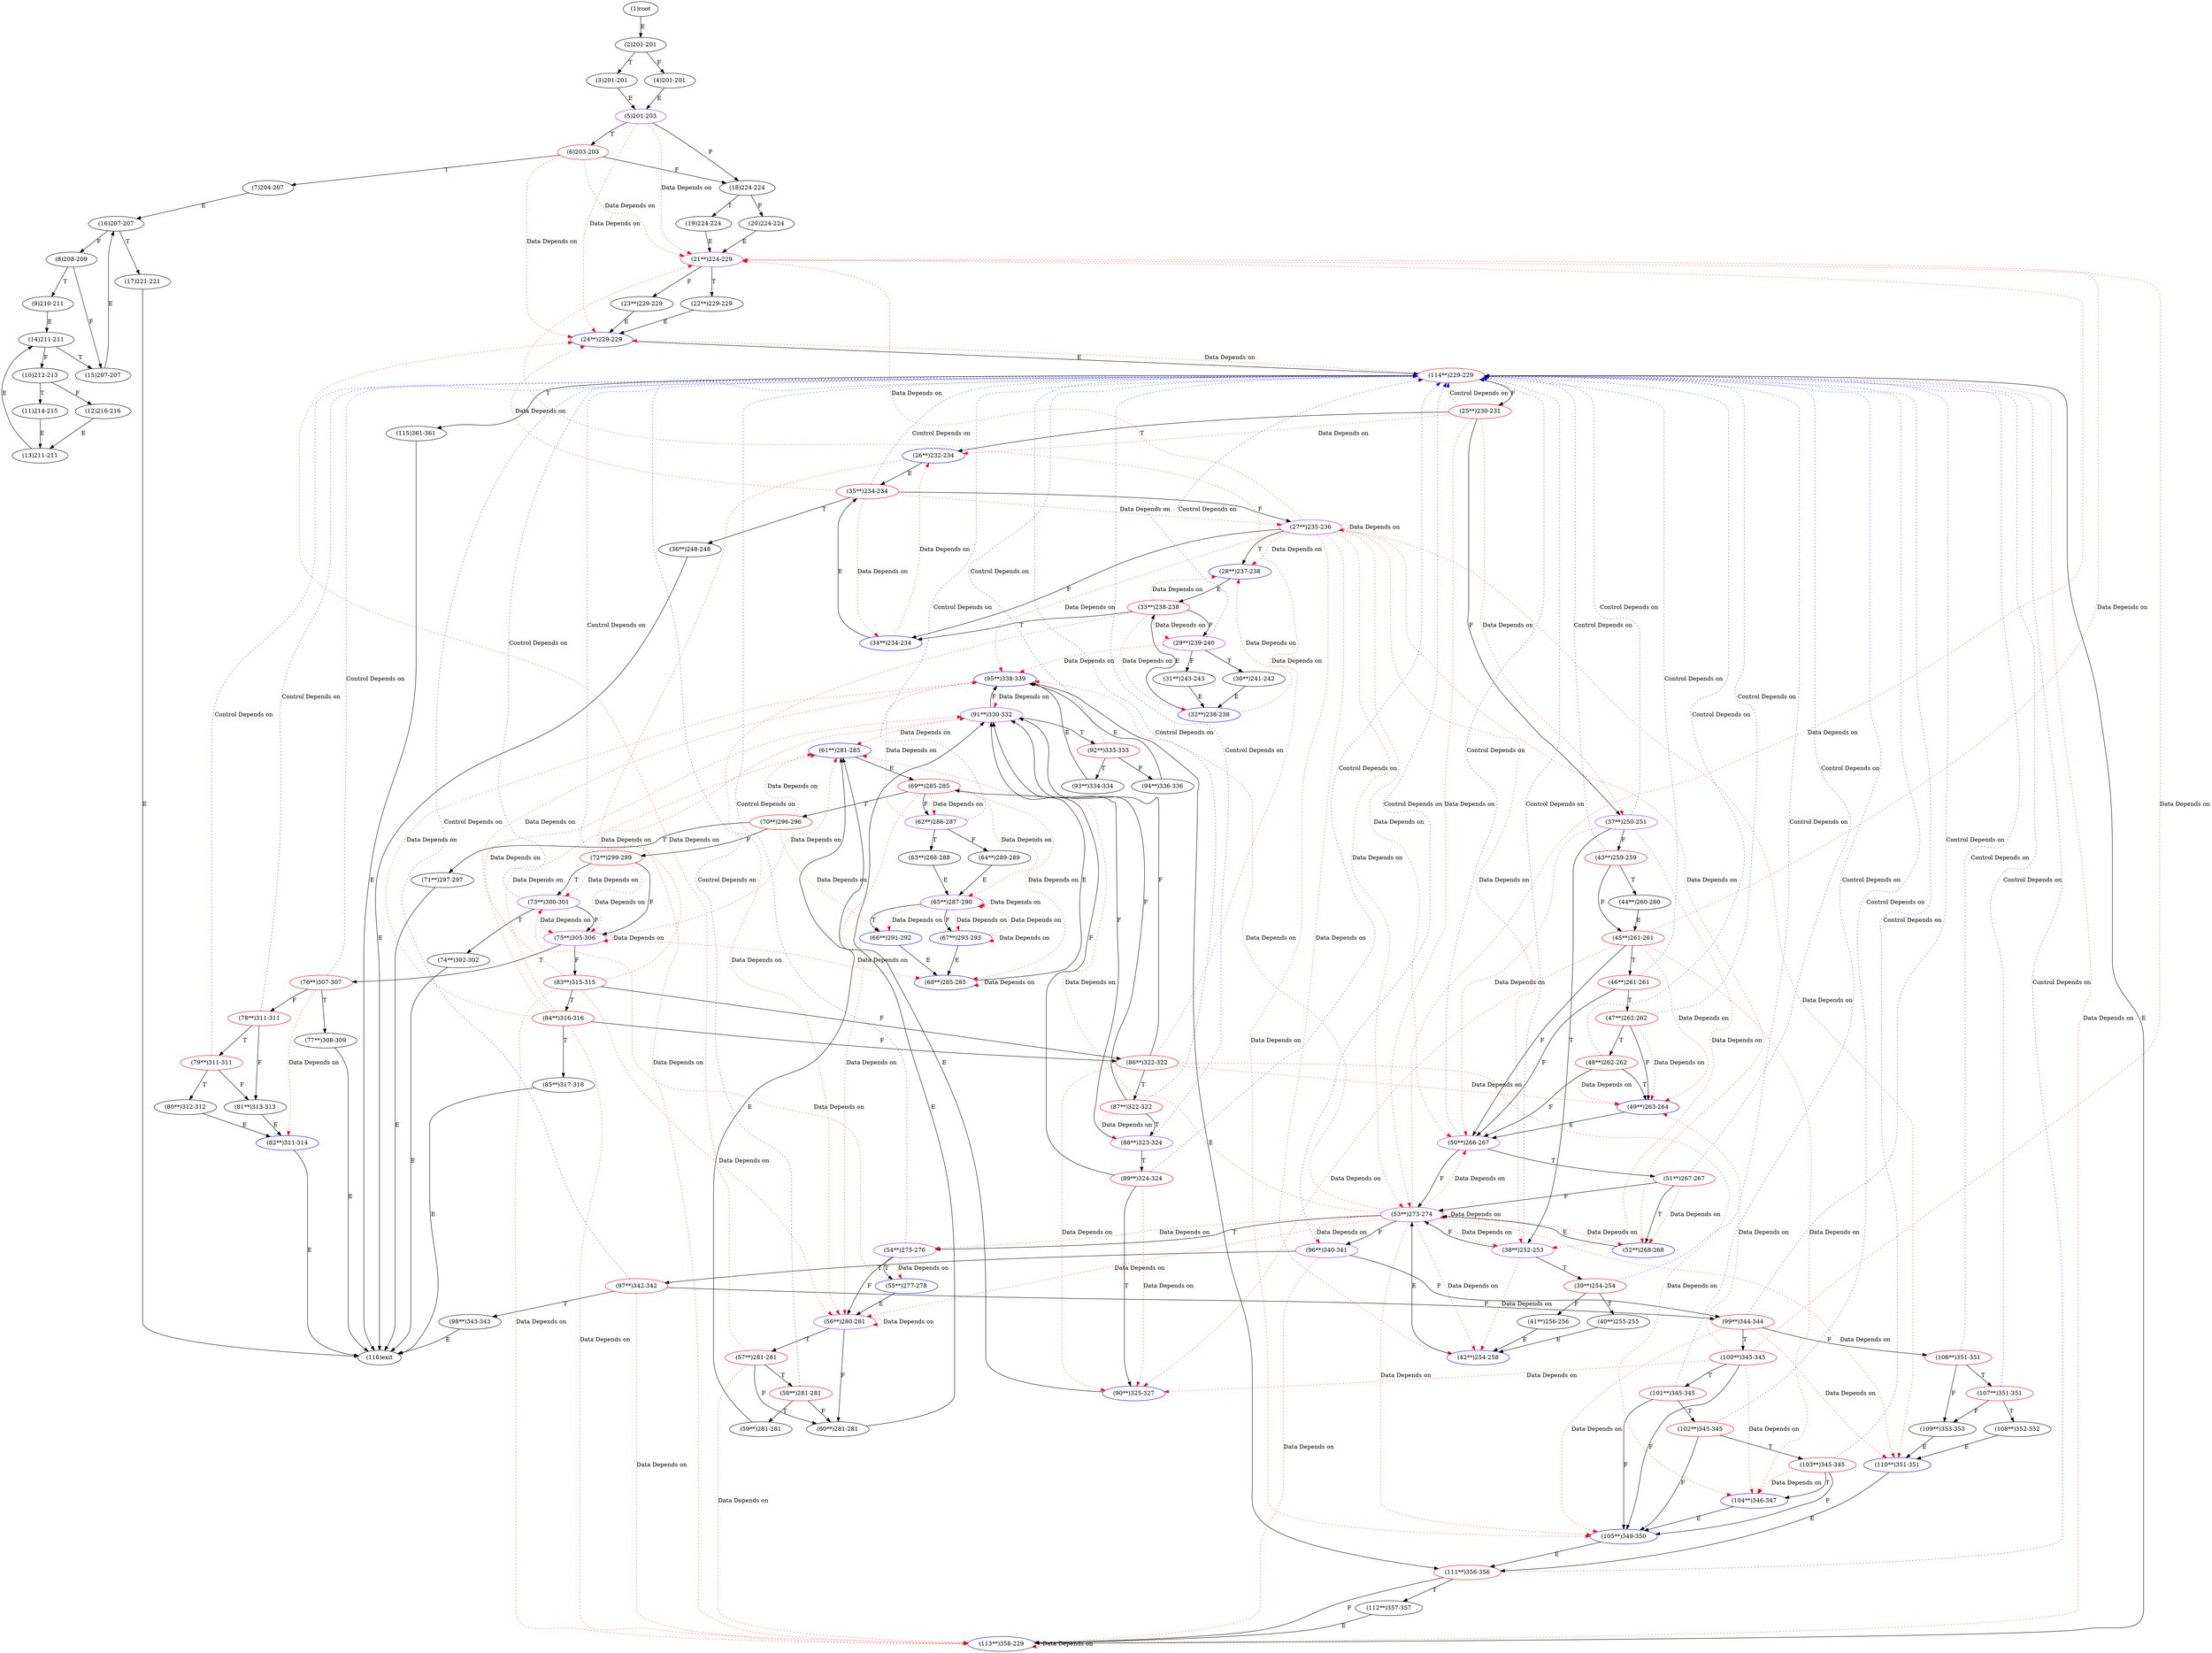 digraph "" { 
1[ label="(1)root"];
2[ label="(2)201-201"];
3[ label="(3)201-201"];
4[ label="(4)201-201"];
5[ label="(5)201-203",color=purple];
6[ label="(6)203-203",color=red];
7[ label="(7)204-207"];
8[ label="(8)208-209"];
9[ label="(9)210-211"];
10[ label="(10)212-213"];
11[ label="(11)214-215"];
12[ label="(12)216-216"];
13[ label="(13)211-211"];
14[ label="(14)211-211"];
15[ label="(15)207-207"];
17[ label="(17)221-221"];
16[ label="(16)207-207"];
19[ label="(19)224-224"];
18[ label="(18)224-224"];
21[ label="(21**)224-229",color=purple];
20[ label="(20)224-224"];
23[ label="(23**)229-229"];
22[ label="(22**)229-229"];
25[ label="(25**)230-231",color=red];
24[ label="(24**)229-229",color=blue];
27[ label="(27**)235-236",color=purple];
26[ label="(26**)232-234",color=blue];
29[ label="(29**)239-240",color=purple];
28[ label="(28**)237-238",color=blue];
31[ label="(31**)243-243"];
30[ label="(30**)241-242"];
34[ label="(34**)234-234",color=blue];
35[ label="(35**)234-234",color=red];
32[ label="(32**)238-238",color=blue];
33[ label="(33**)238-238",color=red];
38[ label="(38**)252-253",color=purple];
39[ label="(39**)254-254",color=red];
36[ label="(36**)248-248"];
37[ label="(37**)250-251",color=purple];
42[ label="(42**)254-258",color=blue];
43[ label="(43**)259-259",color=red];
40[ label="(40**)255-255"];
41[ label="(41**)256-256"];
46[ label="(46**)261-261",color=red];
47[ label="(47**)262-262",color=red];
44[ label="(44**)260-260"];
45[ label="(45**)261-261",color=red];
51[ label="(51**)267-267",color=red];
50[ label="(50**)266-267",color=purple];
49[ label="(49**)263-264",color=blue];
48[ label="(48**)262-262",color=red];
55[ label="(55**)277-278",color=blue];
54[ label="(54**)275-276",color=purple];
53[ label="(53**)273-274",color=purple];
52[ label="(52**)268-268",color=blue];
59[ label="(59**)281-281"];
58[ label="(58**)281-281",color=red];
57[ label="(57**)281-281",color=red];
56[ label="(56**)280-281",color=purple];
63[ label="(63**)288-288"];
62[ label="(62**)286-287",color=purple];
61[ label="(61**)281-285",color=blue];
60[ label="(60**)281-281"];
68[ label="(68**)285-285",color=blue];
69[ label="(69**)285-285",color=red];
70[ label="(70**)296-296",color=red];
71[ label="(71**)297-297"];
64[ label="(64**)289-289"];
65[ label="(65**)287-290",color=purple];
66[ label="(66**)291-292",color=blue];
67[ label="(67**)293-293",color=blue];
76[ label="(76**)307-307",color=red];
77[ label="(77**)308-309"];
78[ label="(78**)311-311",color=red];
79[ label="(79**)311-311",color=red];
72[ label="(72**)299-299",color=red];
73[ label="(73**)300-301",color=purple];
74[ label="(74**)302-302"];
75[ label="(75**)305-306",color=purple];
85[ label="(85**)317-318"];
84[ label="(84**)316-316",color=red];
87[ label="(87**)322-322",color=red];
86[ label="(86**)322-322",color=red];
81[ label="(81**)313-313"];
80[ label="(80**)312-312"];
83[ label="(83**)315-315",color=red];
82[ label="(82**)311-314",color=blue];
93[ label="(93**)334-334"];
92[ label="(92**)333-333",color=red];
95[ label="(95**)338-339",color=blue];
94[ label="(94**)336-336"];
89[ label="(89**)324-324",color=red];
88[ label="(88**)323-324",color=purple];
91[ label="(91**)330-332",color=purple];
90[ label="(90**)325-327",color=blue];
102[ label="(102**)345-345",color=red];
103[ label="(103**)345-345",color=red];
100[ label="(100**)345-345",color=red];
101[ label="(101**)345-345",color=red];
98[ label="(98**)343-343"];
99[ label="(99**)344-344",color=red];
96[ label="(96**)340-341",color=purple];
97[ label="(97**)342-342",color=red];
110[ label="(110**)351-351",color=blue];
111[ label="(111**)356-356",color=red];
108[ label="(108**)352-352"];
109[ label="(109**)353-353"];
106[ label="(106**)351-351",color=red];
107[ label="(107**)351-351",color=red];
104[ label="(104**)346-347",color=blue];
105[ label="(105**)349-350",color=blue];
116[ label="(116)exit"];
115[ label="(115)361-361"];
114[ label="(114**)229-229",color=red];
113[ label="(113**)358-229",color=blue];
112[ label="(112**)357-357"];
1->2[ label="E"];
2->4[ label="F"];
2->3[ label="T"];
3->5[ label="E"];
4->5[ label="E"];
5->18[ label="F"];
5->6[ label="T"];
6->18[ label="F"];
6->7[ label="T"];
7->16[ label="E"];
8->15[ label="F"];
8->9[ label="T"];
9->14[ label="E"];
10->12[ label="F"];
10->11[ label="T"];
11->13[ label="E"];
12->13[ label="E"];
13->14[ label="E"];
14->10[ label="F"];
14->15[ label="T"];
15->16[ label="E"];
16->8[ label="F"];
16->17[ label="T"];
17->116[ label="E"];
18->20[ label="F"];
18->19[ label="T"];
19->21[ label="E"];
20->21[ label="E"];
21->23[ label="F"];
21->22[ label="T"];
22->24[ label="E"];
23->24[ label="E"];
24->114[ label="E"];
25->37[ label="F"];
25->26[ label="T"];
26->35[ label="E"];
27->34[ label="F"];
27->28[ label="T"];
28->33[ label="E"];
29->31[ label="F"];
29->30[ label="T"];
30->32[ label="E"];
31->32[ label="E"];
32->33[ label="E"];
33->29[ label="F"];
33->34[ label="T"];
34->35[ label="E"];
35->27[ label="F"];
35->36[ label="T"];
36->116[ label="E"];
37->43[ label="F"];
37->38[ label="T"];
38->53[ label="F"];
38->39[ label="T"];
39->41[ label="F"];
39->40[ label="T"];
40->42[ label="E"];
41->42[ label="E"];
42->53[ label="E"];
43->45[ label="F"];
43->44[ label="T"];
44->45[ label="E"];
45->50[ label="F"];
45->46[ label="T"];
46->50[ label="F"];
46->47[ label="T"];
47->49[ label="F"];
47->48[ label="T"];
48->50[ label="F"];
48->49[ label="T"];
49->50[ label="E"];
50->53[ label="F"];
50->51[ label="T"];
51->53[ label="F"];
51->52[ label="T"];
52->53[ label="E"];
53->96[ label="F"];
53->54[ label="T"];
54->56[ label="F"];
54->55[ label="T"];
55->56[ label="E"];
56->60[ label="F"];
56->57[ label="T"];
57->60[ label="F"];
57->58[ label="T"];
58->60[ label="F"];
58->59[ label="T"];
59->61[ label="E"];
60->61[ label="E"];
61->69[ label="E"];
62->64[ label="F"];
62->63[ label="T"];
63->65[ label="E"];
64->65[ label="E"];
65->67[ label="F"];
65->66[ label="T"];
66->68[ label="E"];
67->68[ label="E"];
68->69[ label="E"];
69->62[ label="F"];
69->70[ label="T"];
70->72[ label="F"];
70->71[ label="T"];
71->116[ label="E"];
72->75[ label="F"];
72->73[ label="T"];
73->75[ label="F"];
73->74[ label="T"];
74->116[ label="E"];
75->83[ label="F"];
75->76[ label="T"];
76->78[ label="F"];
76->77[ label="T"];
77->116[ label="E"];
78->81[ label="F"];
78->79[ label="T"];
79->81[ label="F"];
79->80[ label="T"];
80->82[ label="E"];
81->82[ label="E"];
82->116[ label="E"];
83->86[ label="F"];
83->84[ label="T"];
84->86[ label="F"];
84->85[ label="T"];
85->116[ label="E"];
86->91[ label="F"];
86->87[ label="T"];
87->91[ label="F"];
87->88[ label="T"];
88->91[ label="F"];
88->89[ label="T"];
89->91[ label="F"];
89->90[ label="T"];
90->91[ label="E"];
91->95[ label="F"];
91->92[ label="T"];
92->94[ label="F"];
92->93[ label="T"];
93->95[ label="E"];
94->95[ label="E"];
95->111[ label="E"];
96->99[ label="F"];
96->97[ label="T"];
97->99[ label="F"];
97->98[ label="T"];
98->116[ label="E"];
99->106[ label="F"];
99->100[ label="T"];
100->105[ label="F"];
100->101[ label="T"];
101->105[ label="F"];
101->102[ label="T"];
102->105[ label="F"];
102->103[ label="T"];
103->105[ label="F"];
103->104[ label="T"];
104->105[ label="E"];
105->111[ label="E"];
106->109[ label="F"];
106->107[ label="T"];
107->109[ label="F"];
107->108[ label="T"];
108->110[ label="E"];
109->110[ label="E"];
110->111[ label="E"];
111->113[ label="F"];
111->112[ label="T"];
112->113[ label="E"];
113->114[ label="E"];
114->25[ label="F"];
114->115[ label="T"];
115->116[ label="E"];
5->21[ color="red" label="Data Depends on" style = dotted ];
5->24[ color="red" label="Data Depends on" style = dotted ];
6->21[ color="red" label="Data Depends on" style = dotted ];
6->24[ color="red" label="Data Depends on" style = dotted ];
25->26[ color="red" label="Data Depends on" style = dotted ];
25->114[ color="blue" label="Control Depends on" style = dotted ];
25->53[ color="red" label="Data Depends on" style = dotted ];
25->37[ color="red" label="Data Depends on" style = dotted ];
27->95[ color="red" label="Data Depends on" style = dotted ];
27->27[ color="red" label="Data Depends on" style = dotted ];
27->42[ color="red" label="Data Depends on" style = dotted ];
27->110[ color="red" label="Data Depends on" style = dotted ];
27->105[ color="red" label="Data Depends on" style = dotted ];
27->28[ color="red" label="Data Depends on" style = dotted ];
27->50[ color="red" label="Data Depends on" style = dotted ];
27->53[ color="red" label="Data Depends on" style = dotted ];
27->52[ color="red" label="Data Depends on" style = dotted ];
27->21[ color="red" label="Data Depends on" style = dotted ];
27->38[ color="red" label="Data Depends on" style = dotted ];
26->113[ color="red" label="Data Depends on" style = dotted ];
29->95[ color="red" label="Data Depends on" style = dotted ];
29->114[ color="blue" label="Control Depends on" style = dotted ];
34->26[ color="red" label="Data Depends on" style = dotted ];
35->34[ color="red" label="Data Depends on" style = dotted ];
35->114[ color="blue" label="Control Depends on" style = dotted ];
35->24[ color="red" label="Data Depends on" style = dotted ];
35->27[ color="red" label="Data Depends on" style = dotted ];
32->28[ color="red" label="Data Depends on" style = dotted ];
33->32[ color="red" label="Data Depends on" style = dotted ];
33->56[ color="red" label="Data Depends on" style = dotted ];
33->28[ color="red" label="Data Depends on" style = dotted ];
33->29[ color="red" label="Data Depends on" style = dotted ];
38->114[ color="blue" label="Control Depends on" style = dotted ];
38->42[ color="red" label="Data Depends on" style = dotted ];
39->114[ color="blue" label="Control Depends on" style = dotted ];
37->114[ color="blue" label="Control Depends on" style = dotted ];
37->38[ color="red" label="Data Depends on" style = dotted ];
37->50[ color="red" label="Data Depends on" style = dotted ];
43->114[ color="blue" label="Control Depends on" style = dotted ];
46->114[ color="blue" label="Control Depends on" style = dotted ];
47->114[ color="blue" label="Control Depends on" style = dotted ];
47->49[ color="red" label="Data Depends on" style = dotted ];
45->90[ color="red" label="Data Depends on" style = dotted ];
45->104[ color="red" label="Data Depends on" style = dotted ];
45->21[ color="red" label="Data Depends on" style = dotted ];
45->49[ color="red" label="Data Depends on" style = dotted ];
51->114[ color="blue" label="Control Depends on" style = dotted ];
51->52[ color="red" label="Data Depends on" style = dotted ];
50->114[ color="blue" label="Control Depends on" style = dotted ];
48->49[ color="red" label="Data Depends on" style = dotted ];
48->114[ color="blue" label="Control Depends on" style = dotted ];
55->73[ color="red" label="Data Depends on" style = dotted ];
54->114[ color="blue" label="Control Depends on" style = dotted ];
54->55[ color="red" label="Data Depends on" style = dotted ];
53->53[ color="red" label="Data Depends on" style = dotted ];
53->52[ color="red" label="Data Depends on" style = dotted ];
53->21[ color="red" label="Data Depends on" style = dotted ];
53->54[ color="red" label="Data Depends on" style = dotted ];
53->50[ color="red" label="Data Depends on" style = dotted ];
53->61[ color="red" label="Data Depends on" style = dotted ];
53->95[ color="red" label="Data Depends on" style = dotted ];
53->56[ color="red" label="Data Depends on" style = dotted ];
53->96[ color="red" label="Data Depends on" style = dotted ];
53->38[ color="red" label="Data Depends on" style = dotted ];
53->105[ color="red" label="Data Depends on" style = dotted ];
53->42[ color="red" label="Data Depends on" style = dotted ];
53->110[ color="red" label="Data Depends on" style = dotted ];
58->114[ color="blue" label="Control Depends on" style = dotted ];
57->24[ color="red" label="Data Depends on" style = dotted ];
57->113[ color="red" label="Data Depends on" style = dotted ];
56->56[ color="red" label="Data Depends on" style = dotted ];
62->95[ color="red" label="Data Depends on" style = dotted ];
62->114[ color="blue" label="Control Depends on" style = dotted ];
68->68[ color="red" label="Data Depends on" style = dotted ];
69->68[ color="red" label="Data Depends on" style = dotted ];
69->65[ color="red" label="Data Depends on" style = dotted ];
69->56[ color="red" label="Data Depends on" style = dotted ];
69->62[ color="red" label="Data Depends on" style = dotted ];
70->66[ color="red" label="Data Depends on" style = dotted ];
70->61[ color="red" label="Data Depends on" style = dotted ];
65->65[ color="red" label="Data Depends on" style = dotted ];
65->67[ color="red" label="Data Depends on" style = dotted ];
65->66[ color="red" label="Data Depends on" style = dotted ];
67->67[ color="red" label="Data Depends on" style = dotted ];
67->65[ color="red" label="Data Depends on" style = dotted ];
76->114[ color="blue" label="Control Depends on" style = dotted ];
76->82[ color="red" label="Data Depends on" style = dotted ];
78->114[ color="blue" label="Control Depends on" style = dotted ];
79->114[ color="blue" label="Control Depends on" style = dotted ];
72->73[ color="red" label="Data Depends on" style = dotted ];
72->75[ color="red" label="Data Depends on" style = dotted ];
72->114[ color="blue" label="Control Depends on" style = dotted ];
73->75[ color="red" label="Data Depends on" style = dotted ];
73->114[ color="blue" label="Control Depends on" style = dotted ];
75->75[ color="red" label="Data Depends on" style = dotted ];
75->61[ color="red" label="Data Depends on" style = dotted ];
75->68[ color="red" label="Data Depends on" style = dotted ];
84->113[ color="red" label="Data Depends on" style = dotted ];
84->95[ color="red" label="Data Depends on" style = dotted ];
84->61[ color="red" label="Data Depends on" style = dotted ];
84->91[ color="red" label="Data Depends on" style = dotted ];
87->114[ color="blue" label="Control Depends on" style = dotted ];
87->88[ color="red" label="Data Depends on" style = dotted ];
86->49[ color="red" label="Data Depends on" style = dotted ];
86->21[ color="red" label="Data Depends on" style = dotted ];
86->90[ color="red" label="Data Depends on" style = dotted ];
86->104[ color="red" label="Data Depends on" style = dotted ];
83->113[ color="red" label="Data Depends on" style = dotted ];
83->91[ color="red" label="Data Depends on" style = dotted ];
83->95[ color="red" label="Data Depends on" style = dotted ];
83->56[ color="red" label="Data Depends on" style = dotted ];
92->114[ color="blue" label="Control Depends on" style = dotted ];
95->91[ color="red" label="Data Depends on" style = dotted ];
89->90[ color="red" label="Data Depends on" style = dotted ];
89->114[ color="blue" label="Control Depends on" style = dotted ];
88->114[ color="blue" label="Control Depends on" style = dotted ];
91->61[ color="red" label="Data Depends on" style = dotted ];
102->114[ color="blue" label="Control Depends on" style = dotted ];
103->114[ color="blue" label="Control Depends on" style = dotted ];
103->104[ color="red" label="Data Depends on" style = dotted ];
100->49[ color="red" label="Data Depends on" style = dotted ];
100->21[ color="red" label="Data Depends on" style = dotted ];
100->104[ color="red" label="Data Depends on" style = dotted ];
100->90[ color="red" label="Data Depends on" style = dotted ];
101->114[ color="blue" label="Control Depends on" style = dotted ];
99->114[ color="blue" label="Control Depends on" style = dotted ];
99->105[ color="red" label="Data Depends on" style = dotted ];
99->110[ color="red" label="Data Depends on" style = dotted ];
96->113[ color="red" label="Data Depends on" style = dotted ];
96->114[ color="blue" label="Control Depends on" style = dotted ];
97->113[ color="red" label="Data Depends on" style = dotted ];
97->114[ color="blue" label="Control Depends on" style = dotted ];
111->114[ color="blue" label="Control Depends on" style = dotted ];
106->114[ color="blue" label="Control Depends on" style = dotted ];
107->114[ color="blue" label="Control Depends on" style = dotted ];
114->113[ color="red" label="Data Depends on" style = dotted ];
114->24[ color="red" label="Data Depends on" style = dotted ];
113->113[ color="red" label="Data Depends on" style = dotted ];
}